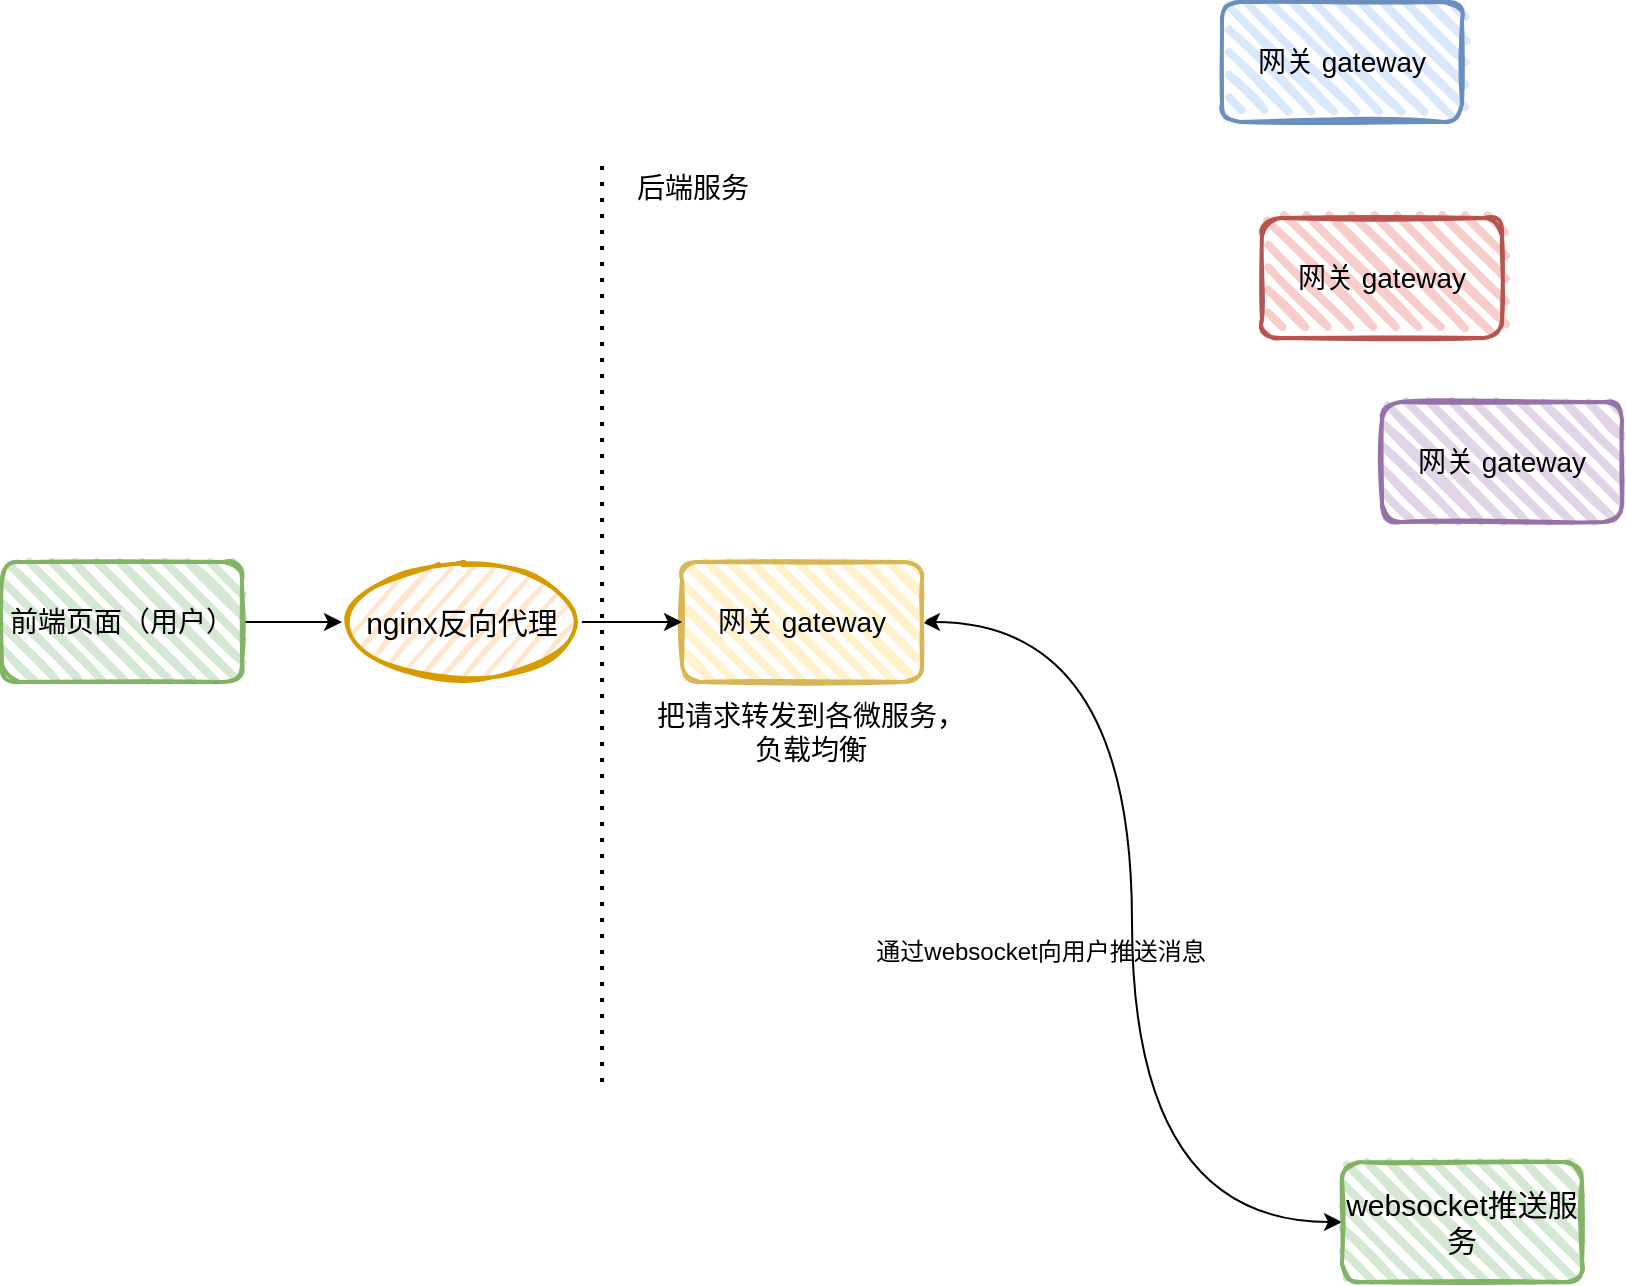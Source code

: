 <mxfile version="24.6.5" type="github">
  <diagram name="第 1 页" id="Cua0tOu4Cf0W4dMML8fZ">
    <mxGraphModel dx="2261" dy="738" grid="1" gridSize="10" guides="1" tooltips="1" connect="1" arrows="1" fold="1" page="1" pageScale="1" pageWidth="827" pageHeight="1169" math="0" shadow="0">
      <root>
        <mxCell id="0" />
        <mxCell id="1" parent="0" />
        <mxCell id="08J6ALbVCCQo86QGUdAH-4" style="edgeStyle=orthogonalEdgeStyle;rounded=0;orthogonalLoop=1;jettySize=auto;html=1;exitX=1;exitY=0.5;exitDx=0;exitDy=0;" edge="1" parent="1" source="08J6ALbVCCQo86QGUdAH-1" target="08J6ALbVCCQo86QGUdAH-3">
          <mxGeometry relative="1" as="geometry" />
        </mxCell>
        <mxCell id="08J6ALbVCCQo86QGUdAH-1" value="&lt;font style=&quot;font-size: 14px;&quot;&gt;前端页面（用户）&lt;/font&gt;" style="rounded=1;whiteSpace=wrap;html=1;strokeWidth=2;fillWeight=4;hachureGap=8;hachureAngle=45;fillColor=#d5e8d4;sketch=1;strokeColor=#82b366;" vertex="1" parent="1">
          <mxGeometry x="-80" y="680" width="120" height="60" as="geometry" />
        </mxCell>
        <mxCell id="08J6ALbVCCQo86QGUdAH-17" style="edgeStyle=orthogonalEdgeStyle;rounded=0;orthogonalLoop=1;jettySize=auto;html=1;exitX=1;exitY=0.5;exitDx=0;exitDy=0;entryX=0;entryY=0.5;entryDx=0;entryDy=0;curved=1;startArrow=classic;startFill=1;" edge="1" parent="1" source="08J6ALbVCCQo86QGUdAH-2" target="08J6ALbVCCQo86QGUdAH-13">
          <mxGeometry relative="1" as="geometry" />
        </mxCell>
        <mxCell id="08J6ALbVCCQo86QGUdAH-2" value="&lt;font style=&quot;font-size: 14px;&quot;&gt;网关 gateway&lt;/font&gt;" style="rounded=1;whiteSpace=wrap;html=1;strokeWidth=2;fillWeight=4;hachureGap=8;hachureAngle=45;fillColor=#fff2cc;sketch=1;strokeColor=#d6b656;" vertex="1" parent="1">
          <mxGeometry x="260" y="680" width="120" height="60" as="geometry" />
        </mxCell>
        <mxCell id="08J6ALbVCCQo86QGUdAH-6" style="edgeStyle=orthogonalEdgeStyle;rounded=0;orthogonalLoop=1;jettySize=auto;html=1;exitX=1;exitY=0.5;exitDx=0;exitDy=0;entryX=0;entryY=0.5;entryDx=0;entryDy=0;" edge="1" parent="1" source="08J6ALbVCCQo86QGUdAH-3" target="08J6ALbVCCQo86QGUdAH-2">
          <mxGeometry relative="1" as="geometry" />
        </mxCell>
        <mxCell id="08J6ALbVCCQo86QGUdAH-3" value="&lt;font style=&quot;font-size: 15px;&quot;&gt;nginx反向代理&lt;/font&gt;" style="ellipse;whiteSpace=wrap;html=1;strokeWidth=2;fillWeight=2;hachureGap=8;fillColor=#ffe6cc;fillStyle=dots;sketch=1;strokeColor=#d79b00;" vertex="1" parent="1">
          <mxGeometry x="90" y="680" width="120" height="60" as="geometry" />
        </mxCell>
        <mxCell id="08J6ALbVCCQo86QGUdAH-7" value="" style="endArrow=none;dashed=1;html=1;dashPattern=1 3;strokeWidth=2;rounded=0;" edge="1" parent="1">
          <mxGeometry width="50" height="50" relative="1" as="geometry">
            <mxPoint x="220" y="940" as="sourcePoint" />
            <mxPoint x="220" y="480" as="targetPoint" />
          </mxGeometry>
        </mxCell>
        <mxCell id="08J6ALbVCCQo86QGUdAH-8" value="&lt;font style=&quot;font-size: 14px;&quot;&gt;后端服务&lt;/font&gt;" style="text;html=1;align=center;verticalAlign=middle;resizable=0;points=[];autosize=1;strokeColor=none;fillColor=none;" vertex="1" parent="1">
          <mxGeometry x="225" y="478" width="80" height="30" as="geometry" />
        </mxCell>
        <mxCell id="08J6ALbVCCQo86QGUdAH-9" value="&lt;font style=&quot;font-size: 14px;&quot;&gt;把请求转发到各微服务，&lt;/font&gt;&lt;div style=&quot;font-size: 14px;&quot;&gt;&lt;font style=&quot;font-size: 14px;&quot;&gt;负载均衡&lt;/font&gt;&lt;/div&gt;" style="text;html=1;align=center;verticalAlign=middle;resizable=0;points=[];autosize=1;strokeColor=none;fillColor=none;" vertex="1" parent="1">
          <mxGeometry x="234" y="740" width="180" height="50" as="geometry" />
        </mxCell>
        <mxCell id="08J6ALbVCCQo86QGUdAH-10" value="&lt;font style=&quot;font-size: 14px;&quot;&gt;网关 gateway&lt;/font&gt;" style="rounded=1;whiteSpace=wrap;html=1;strokeWidth=2;fillWeight=4;hachureGap=8;hachureAngle=45;fillColor=#dae8fc;sketch=1;strokeColor=#6c8ebf;" vertex="1" parent="1">
          <mxGeometry x="530" y="400" width="120" height="60" as="geometry" />
        </mxCell>
        <mxCell id="08J6ALbVCCQo86QGUdAH-11" value="&lt;font style=&quot;font-size: 14px;&quot;&gt;网关 gateway&lt;/font&gt;" style="rounded=1;whiteSpace=wrap;html=1;strokeWidth=2;fillWeight=4;hachureGap=8;hachureAngle=45;fillColor=#f8cecc;sketch=1;strokeColor=#b85450;" vertex="1" parent="1">
          <mxGeometry x="550" y="508" width="120" height="60" as="geometry" />
        </mxCell>
        <mxCell id="08J6ALbVCCQo86QGUdAH-12" value="&lt;font style=&quot;font-size: 14px;&quot;&gt;网关 gateway&lt;/font&gt;" style="rounded=1;whiteSpace=wrap;html=1;strokeWidth=2;fillWeight=4;hachureGap=8;hachureAngle=45;fillColor=#e1d5e7;sketch=1;strokeColor=#9673a6;" vertex="1" parent="1">
          <mxGeometry x="610" y="600" width="120" height="60" as="geometry" />
        </mxCell>
        <mxCell id="08J6ALbVCCQo86QGUdAH-13" value="&lt;font style=&quot;font-size: 15px;&quot;&gt;websocket推送服务&lt;/font&gt;" style="rounded=1;whiteSpace=wrap;html=1;strokeWidth=2;fillWeight=4;hachureGap=8;hachureAngle=45;fillColor=#d5e8d4;sketch=1;strokeColor=#82b366;" vertex="1" parent="1">
          <mxGeometry x="590" y="980" width="120" height="60" as="geometry" />
        </mxCell>
        <mxCell id="08J6ALbVCCQo86QGUdAH-18" value="通过websocket向用户推送消息" style="text;html=1;align=center;verticalAlign=middle;resizable=0;points=[];autosize=1;strokeColor=none;fillColor=none;" vertex="1" parent="1">
          <mxGeometry x="344" y="860" width="190" height="30" as="geometry" />
        </mxCell>
      </root>
    </mxGraphModel>
  </diagram>
</mxfile>
